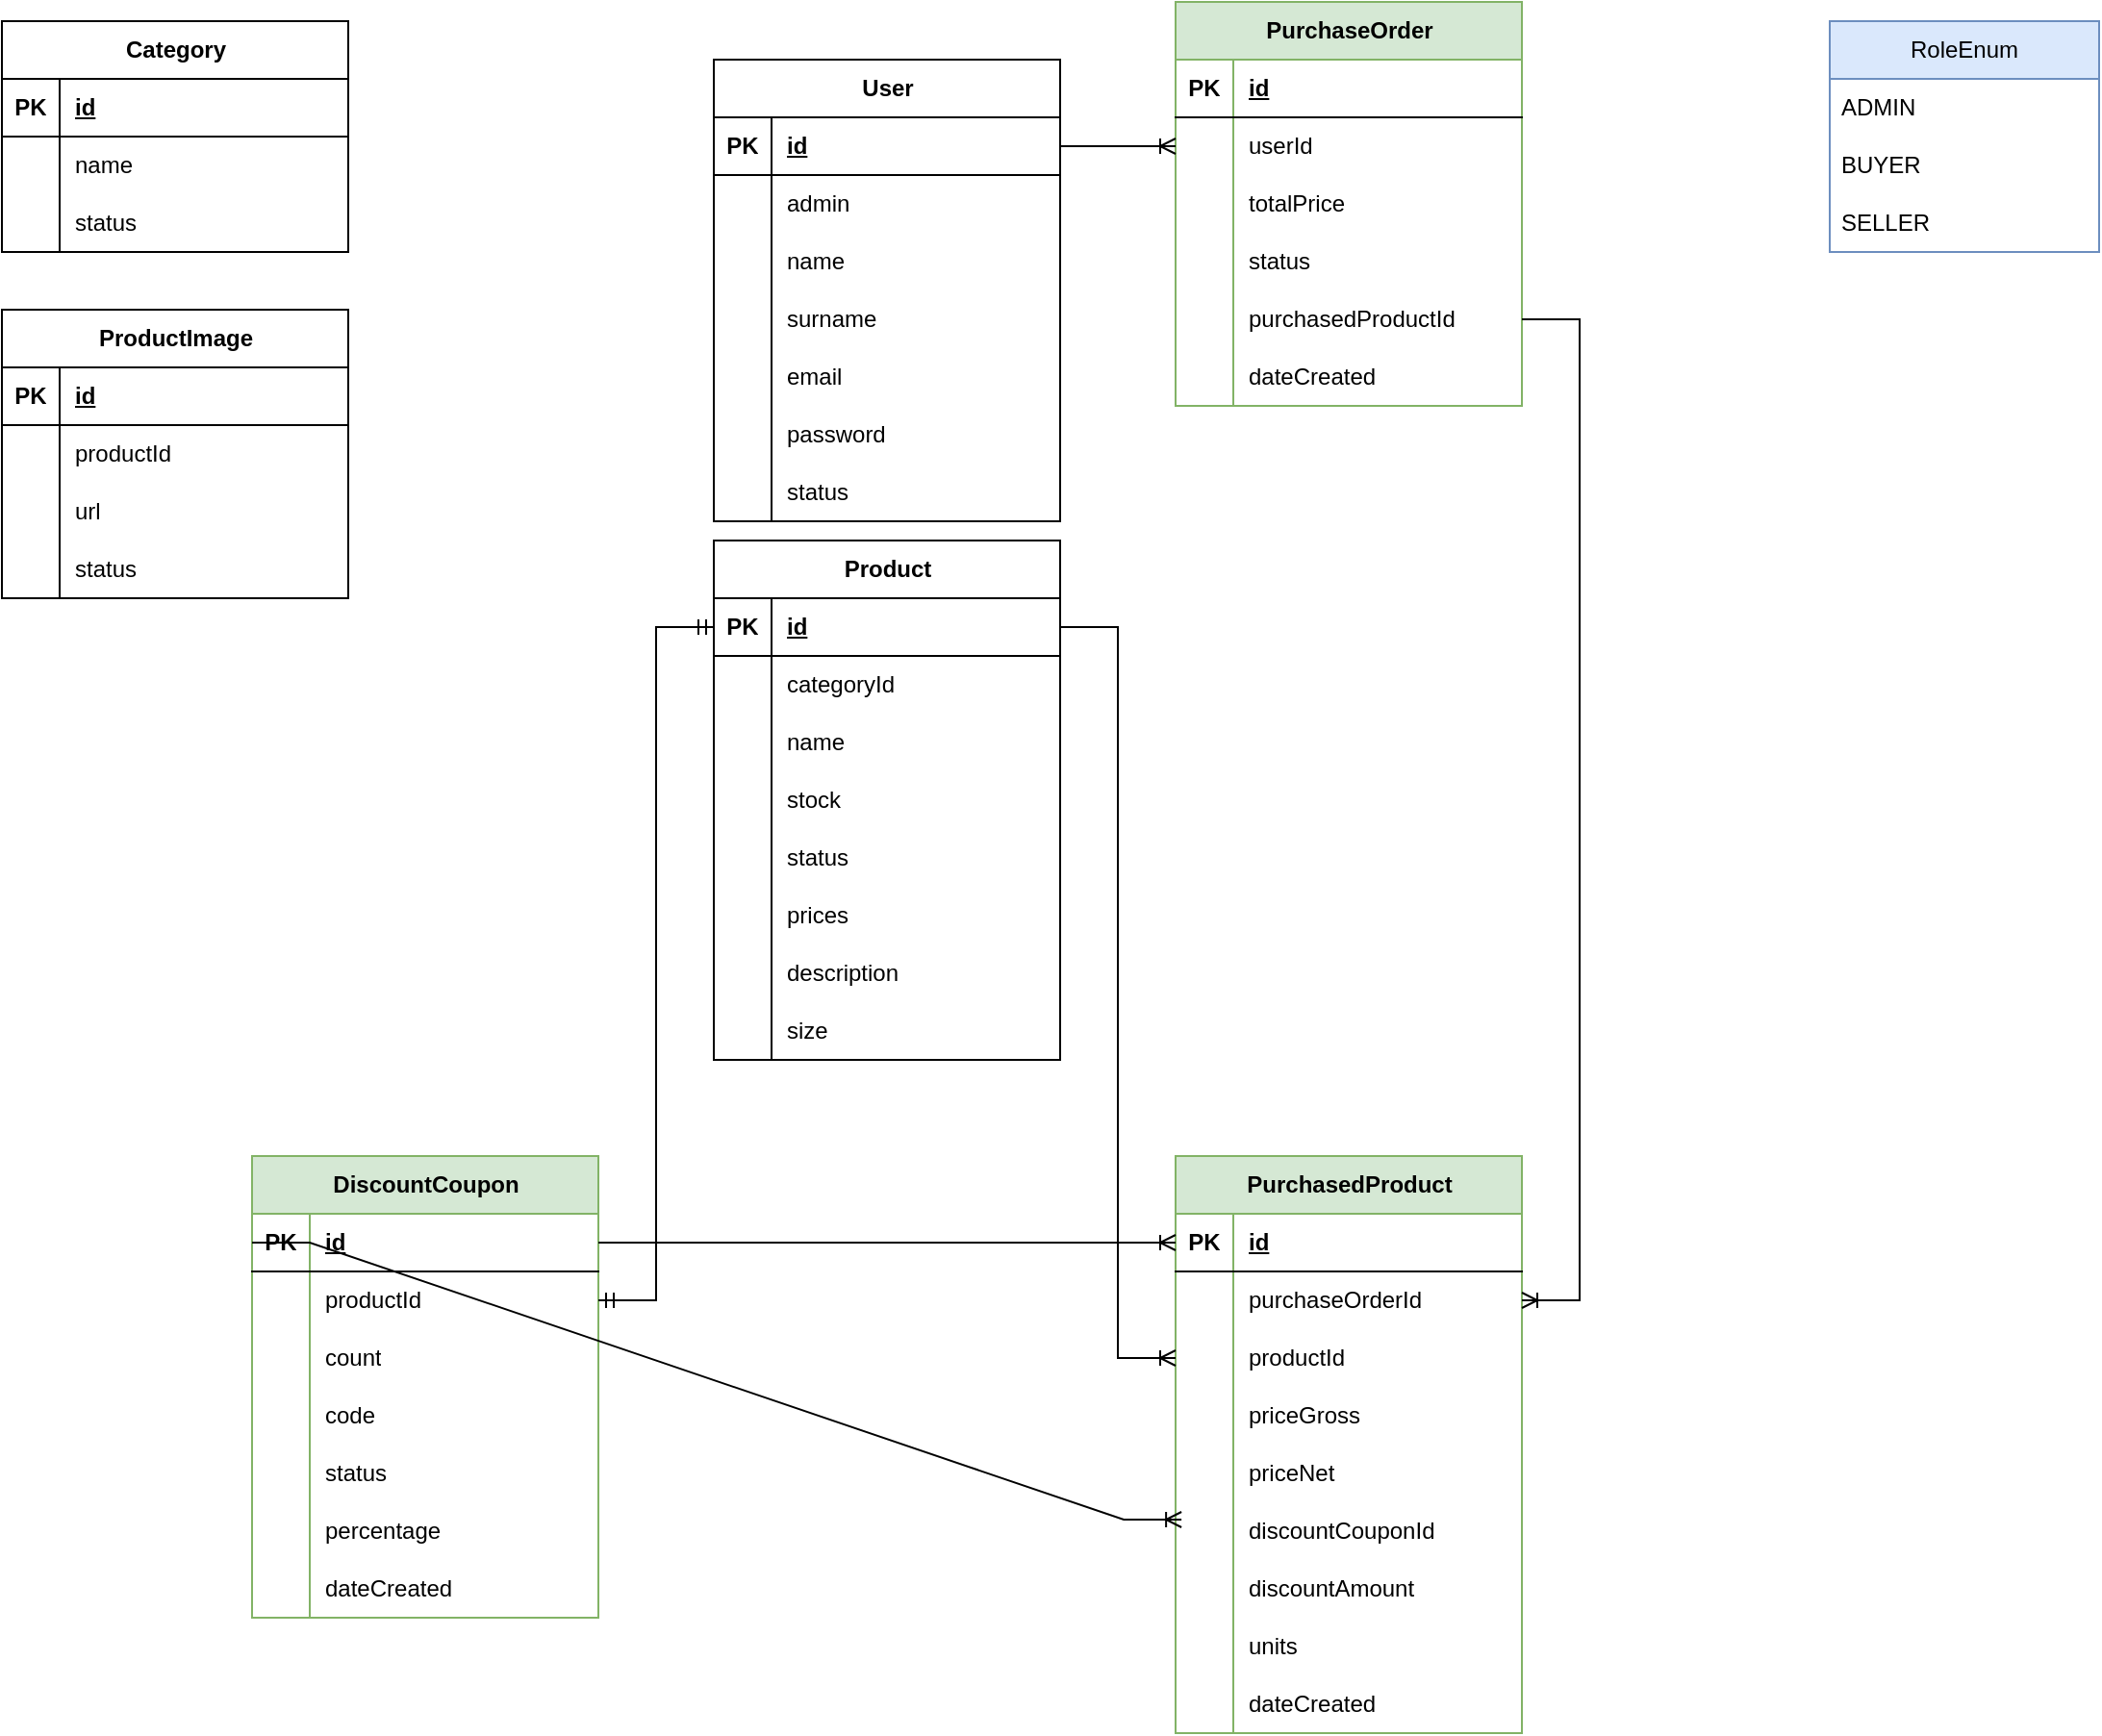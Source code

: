 <mxfile version="23.1.6" type="device">
  <diagram name="Page-1" id="eoaut6Xu8zqQtuDN2Mci">
    <mxGraphModel dx="1434" dy="772" grid="1" gridSize="10" guides="1" tooltips="1" connect="1" arrows="1" fold="1" page="1" pageScale="1" pageWidth="1169" pageHeight="827" math="0" shadow="0">
      <root>
        <mxCell id="0" />
        <mxCell id="1" parent="0" />
        <mxCell id="K-X8c6j40AJhCN_3Yp3O-1" value="PurchasedProduct" style="shape=table;startSize=30;container=1;collapsible=1;childLayout=tableLayout;fixedRows=1;rowLines=0;fontStyle=1;align=center;resizeLast=1;html=1;fillColor=#d5e8d4;strokeColor=#82b366;" vertex="1" parent="1">
          <mxGeometry x="660" y="610" width="180" height="300" as="geometry" />
        </mxCell>
        <mxCell id="K-X8c6j40AJhCN_3Yp3O-2" value="" style="shape=tableRow;horizontal=0;startSize=0;swimlaneHead=0;swimlaneBody=0;fillColor=none;collapsible=0;dropTarget=0;points=[[0,0.5],[1,0.5]];portConstraint=eastwest;top=0;left=0;right=0;bottom=1;" vertex="1" parent="K-X8c6j40AJhCN_3Yp3O-1">
          <mxGeometry y="30" width="180" height="30" as="geometry" />
        </mxCell>
        <mxCell id="K-X8c6j40AJhCN_3Yp3O-3" value="PK" style="shape=partialRectangle;connectable=0;fillColor=none;top=0;left=0;bottom=0;right=0;fontStyle=1;overflow=hidden;whiteSpace=wrap;html=1;" vertex="1" parent="K-X8c6j40AJhCN_3Yp3O-2">
          <mxGeometry width="30" height="30" as="geometry">
            <mxRectangle width="30" height="30" as="alternateBounds" />
          </mxGeometry>
        </mxCell>
        <mxCell id="K-X8c6j40AJhCN_3Yp3O-4" value="id" style="shape=partialRectangle;connectable=0;fillColor=none;top=0;left=0;bottom=0;right=0;align=left;spacingLeft=6;fontStyle=5;overflow=hidden;whiteSpace=wrap;html=1;" vertex="1" parent="K-X8c6j40AJhCN_3Yp3O-2">
          <mxGeometry x="30" width="150" height="30" as="geometry">
            <mxRectangle width="150" height="30" as="alternateBounds" />
          </mxGeometry>
        </mxCell>
        <mxCell id="K-X8c6j40AJhCN_3Yp3O-5" value="" style="shape=tableRow;horizontal=0;startSize=0;swimlaneHead=0;swimlaneBody=0;fillColor=none;collapsible=0;dropTarget=0;points=[[0,0.5],[1,0.5]];portConstraint=eastwest;top=0;left=0;right=0;bottom=0;" vertex="1" parent="K-X8c6j40AJhCN_3Yp3O-1">
          <mxGeometry y="60" width="180" height="30" as="geometry" />
        </mxCell>
        <mxCell id="K-X8c6j40AJhCN_3Yp3O-6" value="" style="shape=partialRectangle;connectable=0;fillColor=none;top=0;left=0;bottom=0;right=0;editable=1;overflow=hidden;whiteSpace=wrap;html=1;" vertex="1" parent="K-X8c6j40AJhCN_3Yp3O-5">
          <mxGeometry width="30" height="30" as="geometry">
            <mxRectangle width="30" height="30" as="alternateBounds" />
          </mxGeometry>
        </mxCell>
        <mxCell id="K-X8c6j40AJhCN_3Yp3O-7" value="purchaseOrderId" style="shape=partialRectangle;connectable=0;fillColor=none;top=0;left=0;bottom=0;right=0;align=left;spacingLeft=6;overflow=hidden;whiteSpace=wrap;html=1;" vertex="1" parent="K-X8c6j40AJhCN_3Yp3O-5">
          <mxGeometry x="30" width="150" height="30" as="geometry">
            <mxRectangle width="150" height="30" as="alternateBounds" />
          </mxGeometry>
        </mxCell>
        <mxCell id="K-X8c6j40AJhCN_3Yp3O-8" value="" style="shape=tableRow;horizontal=0;startSize=0;swimlaneHead=0;swimlaneBody=0;fillColor=none;collapsible=0;dropTarget=0;points=[[0,0.5],[1,0.5]];portConstraint=eastwest;top=0;left=0;right=0;bottom=0;" vertex="1" parent="K-X8c6j40AJhCN_3Yp3O-1">
          <mxGeometry y="90" width="180" height="30" as="geometry" />
        </mxCell>
        <mxCell id="K-X8c6j40AJhCN_3Yp3O-9" value="" style="shape=partialRectangle;connectable=0;fillColor=none;top=0;left=0;bottom=0;right=0;editable=1;overflow=hidden;whiteSpace=wrap;html=1;" vertex="1" parent="K-X8c6j40AJhCN_3Yp3O-8">
          <mxGeometry width="30" height="30" as="geometry">
            <mxRectangle width="30" height="30" as="alternateBounds" />
          </mxGeometry>
        </mxCell>
        <mxCell id="K-X8c6j40AJhCN_3Yp3O-10" value="productId" style="shape=partialRectangle;connectable=0;fillColor=none;top=0;left=0;bottom=0;right=0;align=left;spacingLeft=6;overflow=hidden;whiteSpace=wrap;html=1;" vertex="1" parent="K-X8c6j40AJhCN_3Yp3O-8">
          <mxGeometry x="30" width="150" height="30" as="geometry">
            <mxRectangle width="150" height="30" as="alternateBounds" />
          </mxGeometry>
        </mxCell>
        <mxCell id="K-X8c6j40AJhCN_3Yp3O-11" value="" style="shape=tableRow;horizontal=0;startSize=0;swimlaneHead=0;swimlaneBody=0;fillColor=none;collapsible=0;dropTarget=0;points=[[0,0.5],[1,0.5]];portConstraint=eastwest;top=0;left=0;right=0;bottom=0;" vertex="1" parent="K-X8c6j40AJhCN_3Yp3O-1">
          <mxGeometry y="120" width="180" height="30" as="geometry" />
        </mxCell>
        <mxCell id="K-X8c6j40AJhCN_3Yp3O-12" value="" style="shape=partialRectangle;connectable=0;fillColor=none;top=0;left=0;bottom=0;right=0;editable=1;overflow=hidden;whiteSpace=wrap;html=1;" vertex="1" parent="K-X8c6j40AJhCN_3Yp3O-11">
          <mxGeometry width="30" height="30" as="geometry">
            <mxRectangle width="30" height="30" as="alternateBounds" />
          </mxGeometry>
        </mxCell>
        <mxCell id="K-X8c6j40AJhCN_3Yp3O-13" value="priceGross" style="shape=partialRectangle;connectable=0;fillColor=none;top=0;left=0;bottom=0;right=0;align=left;spacingLeft=6;overflow=hidden;whiteSpace=wrap;html=1;" vertex="1" parent="K-X8c6j40AJhCN_3Yp3O-11">
          <mxGeometry x="30" width="150" height="30" as="geometry">
            <mxRectangle width="150" height="30" as="alternateBounds" />
          </mxGeometry>
        </mxCell>
        <mxCell id="K-X8c6j40AJhCN_3Yp3O-46" style="shape=tableRow;horizontal=0;startSize=0;swimlaneHead=0;swimlaneBody=0;fillColor=none;collapsible=0;dropTarget=0;points=[[0,0.5],[1,0.5]];portConstraint=eastwest;top=0;left=0;right=0;bottom=0;" vertex="1" parent="K-X8c6j40AJhCN_3Yp3O-1">
          <mxGeometry y="150" width="180" height="30" as="geometry" />
        </mxCell>
        <mxCell id="K-X8c6j40AJhCN_3Yp3O-47" style="shape=partialRectangle;connectable=0;fillColor=none;top=0;left=0;bottom=0;right=0;editable=1;overflow=hidden;whiteSpace=wrap;html=1;" vertex="1" parent="K-X8c6j40AJhCN_3Yp3O-46">
          <mxGeometry width="30" height="30" as="geometry">
            <mxRectangle width="30" height="30" as="alternateBounds" />
          </mxGeometry>
        </mxCell>
        <mxCell id="K-X8c6j40AJhCN_3Yp3O-48" value="priceNet" style="shape=partialRectangle;connectable=0;fillColor=none;top=0;left=0;bottom=0;right=0;align=left;spacingLeft=6;overflow=hidden;whiteSpace=wrap;html=1;" vertex="1" parent="K-X8c6j40AJhCN_3Yp3O-46">
          <mxGeometry x="30" width="150" height="30" as="geometry">
            <mxRectangle width="150" height="30" as="alternateBounds" />
          </mxGeometry>
        </mxCell>
        <mxCell id="K-X8c6j40AJhCN_3Yp3O-149" style="shape=tableRow;horizontal=0;startSize=0;swimlaneHead=0;swimlaneBody=0;fillColor=none;collapsible=0;dropTarget=0;points=[[0,0.5],[1,0.5]];portConstraint=eastwest;top=0;left=0;right=0;bottom=0;" vertex="1" parent="K-X8c6j40AJhCN_3Yp3O-1">
          <mxGeometry y="180" width="180" height="30" as="geometry" />
        </mxCell>
        <mxCell id="K-X8c6j40AJhCN_3Yp3O-150" style="shape=partialRectangle;connectable=0;fillColor=none;top=0;left=0;bottom=0;right=0;editable=1;overflow=hidden;whiteSpace=wrap;html=1;" vertex="1" parent="K-X8c6j40AJhCN_3Yp3O-149">
          <mxGeometry width="30" height="30" as="geometry">
            <mxRectangle width="30" height="30" as="alternateBounds" />
          </mxGeometry>
        </mxCell>
        <mxCell id="K-X8c6j40AJhCN_3Yp3O-151" value="discountCouponId" style="shape=partialRectangle;connectable=0;fillColor=none;top=0;left=0;bottom=0;right=0;align=left;spacingLeft=6;overflow=hidden;whiteSpace=wrap;html=1;" vertex="1" parent="K-X8c6j40AJhCN_3Yp3O-149">
          <mxGeometry x="30" width="150" height="30" as="geometry">
            <mxRectangle width="150" height="30" as="alternateBounds" />
          </mxGeometry>
        </mxCell>
        <mxCell id="K-X8c6j40AJhCN_3Yp3O-152" style="shape=tableRow;horizontal=0;startSize=0;swimlaneHead=0;swimlaneBody=0;fillColor=none;collapsible=0;dropTarget=0;points=[[0,0.5],[1,0.5]];portConstraint=eastwest;top=0;left=0;right=0;bottom=0;" vertex="1" parent="K-X8c6j40AJhCN_3Yp3O-1">
          <mxGeometry y="210" width="180" height="30" as="geometry" />
        </mxCell>
        <mxCell id="K-X8c6j40AJhCN_3Yp3O-153" style="shape=partialRectangle;connectable=0;fillColor=none;top=0;left=0;bottom=0;right=0;editable=1;overflow=hidden;whiteSpace=wrap;html=1;" vertex="1" parent="K-X8c6j40AJhCN_3Yp3O-152">
          <mxGeometry width="30" height="30" as="geometry">
            <mxRectangle width="30" height="30" as="alternateBounds" />
          </mxGeometry>
        </mxCell>
        <mxCell id="K-X8c6j40AJhCN_3Yp3O-154" value="discountAmount" style="shape=partialRectangle;connectable=0;fillColor=none;top=0;left=0;bottom=0;right=0;align=left;spacingLeft=6;overflow=hidden;whiteSpace=wrap;html=1;" vertex="1" parent="K-X8c6j40AJhCN_3Yp3O-152">
          <mxGeometry x="30" width="150" height="30" as="geometry">
            <mxRectangle width="150" height="30" as="alternateBounds" />
          </mxGeometry>
        </mxCell>
        <mxCell id="K-X8c6j40AJhCN_3Yp3O-43" style="shape=tableRow;horizontal=0;startSize=0;swimlaneHead=0;swimlaneBody=0;fillColor=none;collapsible=0;dropTarget=0;points=[[0,0.5],[1,0.5]];portConstraint=eastwest;top=0;left=0;right=0;bottom=0;" vertex="1" parent="K-X8c6j40AJhCN_3Yp3O-1">
          <mxGeometry y="240" width="180" height="30" as="geometry" />
        </mxCell>
        <mxCell id="K-X8c6j40AJhCN_3Yp3O-44" style="shape=partialRectangle;connectable=0;fillColor=none;top=0;left=0;bottom=0;right=0;editable=1;overflow=hidden;whiteSpace=wrap;html=1;" vertex="1" parent="K-X8c6j40AJhCN_3Yp3O-43">
          <mxGeometry width="30" height="30" as="geometry">
            <mxRectangle width="30" height="30" as="alternateBounds" />
          </mxGeometry>
        </mxCell>
        <mxCell id="K-X8c6j40AJhCN_3Yp3O-45" value="units" style="shape=partialRectangle;connectable=0;fillColor=none;top=0;left=0;bottom=0;right=0;align=left;spacingLeft=6;overflow=hidden;whiteSpace=wrap;html=1;" vertex="1" parent="K-X8c6j40AJhCN_3Yp3O-43">
          <mxGeometry x="30" width="150" height="30" as="geometry">
            <mxRectangle width="150" height="30" as="alternateBounds" />
          </mxGeometry>
        </mxCell>
        <mxCell id="K-X8c6j40AJhCN_3Yp3O-158" style="shape=tableRow;horizontal=0;startSize=0;swimlaneHead=0;swimlaneBody=0;fillColor=none;collapsible=0;dropTarget=0;points=[[0,0.5],[1,0.5]];portConstraint=eastwest;top=0;left=0;right=0;bottom=0;" vertex="1" parent="K-X8c6j40AJhCN_3Yp3O-1">
          <mxGeometry y="270" width="180" height="30" as="geometry" />
        </mxCell>
        <mxCell id="K-X8c6j40AJhCN_3Yp3O-159" style="shape=partialRectangle;connectable=0;fillColor=none;top=0;left=0;bottom=0;right=0;editable=1;overflow=hidden;whiteSpace=wrap;html=1;" vertex="1" parent="K-X8c6j40AJhCN_3Yp3O-158">
          <mxGeometry width="30" height="30" as="geometry">
            <mxRectangle width="30" height="30" as="alternateBounds" />
          </mxGeometry>
        </mxCell>
        <mxCell id="K-X8c6j40AJhCN_3Yp3O-160" value="dateCreated" style="shape=partialRectangle;connectable=0;fillColor=none;top=0;left=0;bottom=0;right=0;align=left;spacingLeft=6;overflow=hidden;whiteSpace=wrap;html=1;" vertex="1" parent="K-X8c6j40AJhCN_3Yp3O-158">
          <mxGeometry x="30" width="150" height="30" as="geometry">
            <mxRectangle width="150" height="30" as="alternateBounds" />
          </mxGeometry>
        </mxCell>
        <mxCell id="K-X8c6j40AJhCN_3Yp3O-14" value="PurchaseOrder" style="shape=table;startSize=30;container=1;collapsible=1;childLayout=tableLayout;fixedRows=1;rowLines=0;fontStyle=1;align=center;resizeLast=1;html=1;fillColor=#d5e8d4;strokeColor=#82b366;" vertex="1" parent="1">
          <mxGeometry x="660" y="10" width="180" height="210" as="geometry" />
        </mxCell>
        <mxCell id="K-X8c6j40AJhCN_3Yp3O-15" value="" style="shape=tableRow;horizontal=0;startSize=0;swimlaneHead=0;swimlaneBody=0;fillColor=none;collapsible=0;dropTarget=0;points=[[0,0.5],[1,0.5]];portConstraint=eastwest;top=0;left=0;right=0;bottom=1;" vertex="1" parent="K-X8c6j40AJhCN_3Yp3O-14">
          <mxGeometry y="30" width="180" height="30" as="geometry" />
        </mxCell>
        <mxCell id="K-X8c6j40AJhCN_3Yp3O-16" value="PK" style="shape=partialRectangle;connectable=0;fillColor=none;top=0;left=0;bottom=0;right=0;fontStyle=1;overflow=hidden;whiteSpace=wrap;html=1;" vertex="1" parent="K-X8c6j40AJhCN_3Yp3O-15">
          <mxGeometry width="30" height="30" as="geometry">
            <mxRectangle width="30" height="30" as="alternateBounds" />
          </mxGeometry>
        </mxCell>
        <mxCell id="K-X8c6j40AJhCN_3Yp3O-17" value="id" style="shape=partialRectangle;connectable=0;fillColor=none;top=0;left=0;bottom=0;right=0;align=left;spacingLeft=6;fontStyle=5;overflow=hidden;whiteSpace=wrap;html=1;" vertex="1" parent="K-X8c6j40AJhCN_3Yp3O-15">
          <mxGeometry x="30" width="150" height="30" as="geometry">
            <mxRectangle width="150" height="30" as="alternateBounds" />
          </mxGeometry>
        </mxCell>
        <mxCell id="K-X8c6j40AJhCN_3Yp3O-18" value="" style="shape=tableRow;horizontal=0;startSize=0;swimlaneHead=0;swimlaneBody=0;fillColor=none;collapsible=0;dropTarget=0;points=[[0,0.5],[1,0.5]];portConstraint=eastwest;top=0;left=0;right=0;bottom=0;" vertex="1" parent="K-X8c6j40AJhCN_3Yp3O-14">
          <mxGeometry y="60" width="180" height="30" as="geometry" />
        </mxCell>
        <mxCell id="K-X8c6j40AJhCN_3Yp3O-19" value="" style="shape=partialRectangle;connectable=0;fillColor=none;top=0;left=0;bottom=0;right=0;editable=1;overflow=hidden;whiteSpace=wrap;html=1;" vertex="1" parent="K-X8c6j40AJhCN_3Yp3O-18">
          <mxGeometry width="30" height="30" as="geometry">
            <mxRectangle width="30" height="30" as="alternateBounds" />
          </mxGeometry>
        </mxCell>
        <mxCell id="K-X8c6j40AJhCN_3Yp3O-20" value="userId" style="shape=partialRectangle;connectable=0;fillColor=none;top=0;left=0;bottom=0;right=0;align=left;spacingLeft=6;overflow=hidden;whiteSpace=wrap;html=1;" vertex="1" parent="K-X8c6j40AJhCN_3Yp3O-18">
          <mxGeometry x="30" width="150" height="30" as="geometry">
            <mxRectangle width="150" height="30" as="alternateBounds" />
          </mxGeometry>
        </mxCell>
        <mxCell id="K-X8c6j40AJhCN_3Yp3O-21" value="" style="shape=tableRow;horizontal=0;startSize=0;swimlaneHead=0;swimlaneBody=0;fillColor=none;collapsible=0;dropTarget=0;points=[[0,0.5],[1,0.5]];portConstraint=eastwest;top=0;left=0;right=0;bottom=0;" vertex="1" parent="K-X8c6j40AJhCN_3Yp3O-14">
          <mxGeometry y="90" width="180" height="30" as="geometry" />
        </mxCell>
        <mxCell id="K-X8c6j40AJhCN_3Yp3O-22" value="" style="shape=partialRectangle;connectable=0;fillColor=none;top=0;left=0;bottom=0;right=0;editable=1;overflow=hidden;whiteSpace=wrap;html=1;" vertex="1" parent="K-X8c6j40AJhCN_3Yp3O-21">
          <mxGeometry width="30" height="30" as="geometry">
            <mxRectangle width="30" height="30" as="alternateBounds" />
          </mxGeometry>
        </mxCell>
        <mxCell id="K-X8c6j40AJhCN_3Yp3O-23" value="totalPrice" style="shape=partialRectangle;connectable=0;fillColor=none;top=0;left=0;bottom=0;right=0;align=left;spacingLeft=6;overflow=hidden;whiteSpace=wrap;html=1;" vertex="1" parent="K-X8c6j40AJhCN_3Yp3O-21">
          <mxGeometry x="30" width="150" height="30" as="geometry">
            <mxRectangle width="150" height="30" as="alternateBounds" />
          </mxGeometry>
        </mxCell>
        <mxCell id="K-X8c6j40AJhCN_3Yp3O-24" value="" style="shape=tableRow;horizontal=0;startSize=0;swimlaneHead=0;swimlaneBody=0;fillColor=none;collapsible=0;dropTarget=0;points=[[0,0.5],[1,0.5]];portConstraint=eastwest;top=0;left=0;right=0;bottom=0;" vertex="1" parent="K-X8c6j40AJhCN_3Yp3O-14">
          <mxGeometry y="120" width="180" height="30" as="geometry" />
        </mxCell>
        <mxCell id="K-X8c6j40AJhCN_3Yp3O-25" value="" style="shape=partialRectangle;connectable=0;fillColor=none;top=0;left=0;bottom=0;right=0;editable=1;overflow=hidden;whiteSpace=wrap;html=1;" vertex="1" parent="K-X8c6j40AJhCN_3Yp3O-24">
          <mxGeometry width="30" height="30" as="geometry">
            <mxRectangle width="30" height="30" as="alternateBounds" />
          </mxGeometry>
        </mxCell>
        <mxCell id="K-X8c6j40AJhCN_3Yp3O-26" value="status" style="shape=partialRectangle;connectable=0;fillColor=none;top=0;left=0;bottom=0;right=0;align=left;spacingLeft=6;overflow=hidden;whiteSpace=wrap;html=1;" vertex="1" parent="K-X8c6j40AJhCN_3Yp3O-24">
          <mxGeometry x="30" width="150" height="30" as="geometry">
            <mxRectangle width="150" height="30" as="alternateBounds" />
          </mxGeometry>
        </mxCell>
        <mxCell id="K-X8c6j40AJhCN_3Yp3O-133" style="shape=tableRow;horizontal=0;startSize=0;swimlaneHead=0;swimlaneBody=0;fillColor=none;collapsible=0;dropTarget=0;points=[[0,0.5],[1,0.5]];portConstraint=eastwest;top=0;left=0;right=0;bottom=0;" vertex="1" parent="K-X8c6j40AJhCN_3Yp3O-14">
          <mxGeometry y="150" width="180" height="30" as="geometry" />
        </mxCell>
        <mxCell id="K-X8c6j40AJhCN_3Yp3O-134" style="shape=partialRectangle;connectable=0;fillColor=none;top=0;left=0;bottom=0;right=0;editable=1;overflow=hidden;whiteSpace=wrap;html=1;" vertex="1" parent="K-X8c6j40AJhCN_3Yp3O-133">
          <mxGeometry width="30" height="30" as="geometry">
            <mxRectangle width="30" height="30" as="alternateBounds" />
          </mxGeometry>
        </mxCell>
        <mxCell id="K-X8c6j40AJhCN_3Yp3O-135" value="purchasedProductId" style="shape=partialRectangle;connectable=0;fillColor=none;top=0;left=0;bottom=0;right=0;align=left;spacingLeft=6;overflow=hidden;whiteSpace=wrap;html=1;" vertex="1" parent="K-X8c6j40AJhCN_3Yp3O-133">
          <mxGeometry x="30" width="150" height="30" as="geometry">
            <mxRectangle width="150" height="30" as="alternateBounds" />
          </mxGeometry>
        </mxCell>
        <mxCell id="K-X8c6j40AJhCN_3Yp3O-40" style="shape=tableRow;horizontal=0;startSize=0;swimlaneHead=0;swimlaneBody=0;fillColor=none;collapsible=0;dropTarget=0;points=[[0,0.5],[1,0.5]];portConstraint=eastwest;top=0;left=0;right=0;bottom=0;" vertex="1" parent="K-X8c6j40AJhCN_3Yp3O-14">
          <mxGeometry y="180" width="180" height="30" as="geometry" />
        </mxCell>
        <mxCell id="K-X8c6j40AJhCN_3Yp3O-41" style="shape=partialRectangle;connectable=0;fillColor=none;top=0;left=0;bottom=0;right=0;editable=1;overflow=hidden;whiteSpace=wrap;html=1;" vertex="1" parent="K-X8c6j40AJhCN_3Yp3O-40">
          <mxGeometry width="30" height="30" as="geometry">
            <mxRectangle width="30" height="30" as="alternateBounds" />
          </mxGeometry>
        </mxCell>
        <mxCell id="K-X8c6j40AJhCN_3Yp3O-42" value="dateCreated" style="shape=partialRectangle;connectable=0;fillColor=none;top=0;left=0;bottom=0;right=0;align=left;spacingLeft=6;overflow=hidden;whiteSpace=wrap;html=1;" vertex="1" parent="K-X8c6j40AJhCN_3Yp3O-40">
          <mxGeometry x="30" width="150" height="30" as="geometry">
            <mxRectangle width="150" height="30" as="alternateBounds" />
          </mxGeometry>
        </mxCell>
        <mxCell id="K-X8c6j40AJhCN_3Yp3O-27" value="DiscountCoupon" style="shape=table;startSize=30;container=1;collapsible=1;childLayout=tableLayout;fixedRows=1;rowLines=0;fontStyle=1;align=center;resizeLast=1;html=1;fillColor=#d5e8d4;strokeColor=#82b366;" vertex="1" parent="1">
          <mxGeometry x="180" y="610" width="180" height="240" as="geometry" />
        </mxCell>
        <mxCell id="K-X8c6j40AJhCN_3Yp3O-28" value="" style="shape=tableRow;horizontal=0;startSize=0;swimlaneHead=0;swimlaneBody=0;fillColor=none;collapsible=0;dropTarget=0;points=[[0,0.5],[1,0.5]];portConstraint=eastwest;top=0;left=0;right=0;bottom=1;" vertex="1" parent="K-X8c6j40AJhCN_3Yp3O-27">
          <mxGeometry y="30" width="180" height="30" as="geometry" />
        </mxCell>
        <mxCell id="K-X8c6j40AJhCN_3Yp3O-29" value="PK" style="shape=partialRectangle;connectable=0;fillColor=none;top=0;left=0;bottom=0;right=0;fontStyle=1;overflow=hidden;whiteSpace=wrap;html=1;" vertex="1" parent="K-X8c6j40AJhCN_3Yp3O-28">
          <mxGeometry width="30" height="30" as="geometry">
            <mxRectangle width="30" height="30" as="alternateBounds" />
          </mxGeometry>
        </mxCell>
        <mxCell id="K-X8c6j40AJhCN_3Yp3O-30" value="id" style="shape=partialRectangle;connectable=0;fillColor=none;top=0;left=0;bottom=0;right=0;align=left;spacingLeft=6;fontStyle=5;overflow=hidden;whiteSpace=wrap;html=1;" vertex="1" parent="K-X8c6j40AJhCN_3Yp3O-28">
          <mxGeometry x="30" width="150" height="30" as="geometry">
            <mxRectangle width="150" height="30" as="alternateBounds" />
          </mxGeometry>
        </mxCell>
        <mxCell id="K-X8c6j40AJhCN_3Yp3O-31" value="" style="shape=tableRow;horizontal=0;startSize=0;swimlaneHead=0;swimlaneBody=0;fillColor=none;collapsible=0;dropTarget=0;points=[[0,0.5],[1,0.5]];portConstraint=eastwest;top=0;left=0;right=0;bottom=0;" vertex="1" parent="K-X8c6j40AJhCN_3Yp3O-27">
          <mxGeometry y="60" width="180" height="30" as="geometry" />
        </mxCell>
        <mxCell id="K-X8c6j40AJhCN_3Yp3O-32" value="" style="shape=partialRectangle;connectable=0;fillColor=none;top=0;left=0;bottom=0;right=0;editable=1;overflow=hidden;whiteSpace=wrap;html=1;" vertex="1" parent="K-X8c6j40AJhCN_3Yp3O-31">
          <mxGeometry width="30" height="30" as="geometry">
            <mxRectangle width="30" height="30" as="alternateBounds" />
          </mxGeometry>
        </mxCell>
        <mxCell id="K-X8c6j40AJhCN_3Yp3O-33" value="productId" style="shape=partialRectangle;connectable=0;fillColor=none;top=0;left=0;bottom=0;right=0;align=left;spacingLeft=6;overflow=hidden;whiteSpace=wrap;html=1;" vertex="1" parent="K-X8c6j40AJhCN_3Yp3O-31">
          <mxGeometry x="30" width="150" height="30" as="geometry">
            <mxRectangle width="150" height="30" as="alternateBounds" />
          </mxGeometry>
        </mxCell>
        <mxCell id="K-X8c6j40AJhCN_3Yp3O-34" value="" style="shape=tableRow;horizontal=0;startSize=0;swimlaneHead=0;swimlaneBody=0;fillColor=none;collapsible=0;dropTarget=0;points=[[0,0.5],[1,0.5]];portConstraint=eastwest;top=0;left=0;right=0;bottom=0;" vertex="1" parent="K-X8c6j40AJhCN_3Yp3O-27">
          <mxGeometry y="90" width="180" height="30" as="geometry" />
        </mxCell>
        <mxCell id="K-X8c6j40AJhCN_3Yp3O-35" value="" style="shape=partialRectangle;connectable=0;fillColor=none;top=0;left=0;bottom=0;right=0;editable=1;overflow=hidden;whiteSpace=wrap;html=1;" vertex="1" parent="K-X8c6j40AJhCN_3Yp3O-34">
          <mxGeometry width="30" height="30" as="geometry">
            <mxRectangle width="30" height="30" as="alternateBounds" />
          </mxGeometry>
        </mxCell>
        <mxCell id="K-X8c6j40AJhCN_3Yp3O-36" value="count" style="shape=partialRectangle;connectable=0;fillColor=none;top=0;left=0;bottom=0;right=0;align=left;spacingLeft=6;overflow=hidden;whiteSpace=wrap;html=1;" vertex="1" parent="K-X8c6j40AJhCN_3Yp3O-34">
          <mxGeometry x="30" width="150" height="30" as="geometry">
            <mxRectangle width="150" height="30" as="alternateBounds" />
          </mxGeometry>
        </mxCell>
        <mxCell id="K-X8c6j40AJhCN_3Yp3O-37" value="" style="shape=tableRow;horizontal=0;startSize=0;swimlaneHead=0;swimlaneBody=0;fillColor=none;collapsible=0;dropTarget=0;points=[[0,0.5],[1,0.5]];portConstraint=eastwest;top=0;left=0;right=0;bottom=0;" vertex="1" parent="K-X8c6j40AJhCN_3Yp3O-27">
          <mxGeometry y="120" width="180" height="30" as="geometry" />
        </mxCell>
        <mxCell id="K-X8c6j40AJhCN_3Yp3O-38" value="" style="shape=partialRectangle;connectable=0;fillColor=none;top=0;left=0;bottom=0;right=0;editable=1;overflow=hidden;whiteSpace=wrap;html=1;" vertex="1" parent="K-X8c6j40AJhCN_3Yp3O-37">
          <mxGeometry width="30" height="30" as="geometry">
            <mxRectangle width="30" height="30" as="alternateBounds" />
          </mxGeometry>
        </mxCell>
        <mxCell id="K-X8c6j40AJhCN_3Yp3O-39" value="code" style="shape=partialRectangle;connectable=0;fillColor=none;top=0;left=0;bottom=0;right=0;align=left;spacingLeft=6;overflow=hidden;whiteSpace=wrap;html=1;" vertex="1" parent="K-X8c6j40AJhCN_3Yp3O-37">
          <mxGeometry x="30" width="150" height="30" as="geometry">
            <mxRectangle width="150" height="30" as="alternateBounds" />
          </mxGeometry>
        </mxCell>
        <mxCell id="K-X8c6j40AJhCN_3Yp3O-49" style="shape=tableRow;horizontal=0;startSize=0;swimlaneHead=0;swimlaneBody=0;fillColor=none;collapsible=0;dropTarget=0;points=[[0,0.5],[1,0.5]];portConstraint=eastwest;top=0;left=0;right=0;bottom=0;" vertex="1" parent="K-X8c6j40AJhCN_3Yp3O-27">
          <mxGeometry y="150" width="180" height="30" as="geometry" />
        </mxCell>
        <mxCell id="K-X8c6j40AJhCN_3Yp3O-50" style="shape=partialRectangle;connectable=0;fillColor=none;top=0;left=0;bottom=0;right=0;editable=1;overflow=hidden;whiteSpace=wrap;html=1;" vertex="1" parent="K-X8c6j40AJhCN_3Yp3O-49">
          <mxGeometry width="30" height="30" as="geometry">
            <mxRectangle width="30" height="30" as="alternateBounds" />
          </mxGeometry>
        </mxCell>
        <mxCell id="K-X8c6j40AJhCN_3Yp3O-51" value="status" style="shape=partialRectangle;connectable=0;fillColor=none;top=0;left=0;bottom=0;right=0;align=left;spacingLeft=6;overflow=hidden;whiteSpace=wrap;html=1;" vertex="1" parent="K-X8c6j40AJhCN_3Yp3O-49">
          <mxGeometry x="30" width="150" height="30" as="geometry">
            <mxRectangle width="150" height="30" as="alternateBounds" />
          </mxGeometry>
        </mxCell>
        <mxCell id="K-X8c6j40AJhCN_3Yp3O-146" style="shape=tableRow;horizontal=0;startSize=0;swimlaneHead=0;swimlaneBody=0;fillColor=none;collapsible=0;dropTarget=0;points=[[0,0.5],[1,0.5]];portConstraint=eastwest;top=0;left=0;right=0;bottom=0;" vertex="1" parent="K-X8c6j40AJhCN_3Yp3O-27">
          <mxGeometry y="180" width="180" height="30" as="geometry" />
        </mxCell>
        <mxCell id="K-X8c6j40AJhCN_3Yp3O-147" style="shape=partialRectangle;connectable=0;fillColor=none;top=0;left=0;bottom=0;right=0;editable=1;overflow=hidden;whiteSpace=wrap;html=1;" vertex="1" parent="K-X8c6j40AJhCN_3Yp3O-146">
          <mxGeometry width="30" height="30" as="geometry">
            <mxRectangle width="30" height="30" as="alternateBounds" />
          </mxGeometry>
        </mxCell>
        <mxCell id="K-X8c6j40AJhCN_3Yp3O-148" value="percentage" style="shape=partialRectangle;connectable=0;fillColor=none;top=0;left=0;bottom=0;right=0;align=left;spacingLeft=6;overflow=hidden;whiteSpace=wrap;html=1;" vertex="1" parent="K-X8c6j40AJhCN_3Yp3O-146">
          <mxGeometry x="30" width="150" height="30" as="geometry">
            <mxRectangle width="150" height="30" as="alternateBounds" />
          </mxGeometry>
        </mxCell>
        <mxCell id="K-X8c6j40AJhCN_3Yp3O-52" style="shape=tableRow;horizontal=0;startSize=0;swimlaneHead=0;swimlaneBody=0;fillColor=none;collapsible=0;dropTarget=0;points=[[0,0.5],[1,0.5]];portConstraint=eastwest;top=0;left=0;right=0;bottom=0;" vertex="1" parent="K-X8c6j40AJhCN_3Yp3O-27">
          <mxGeometry y="210" width="180" height="30" as="geometry" />
        </mxCell>
        <mxCell id="K-X8c6j40AJhCN_3Yp3O-53" style="shape=partialRectangle;connectable=0;fillColor=none;top=0;left=0;bottom=0;right=0;editable=1;overflow=hidden;whiteSpace=wrap;html=1;" vertex="1" parent="K-X8c6j40AJhCN_3Yp3O-52">
          <mxGeometry width="30" height="30" as="geometry">
            <mxRectangle width="30" height="30" as="alternateBounds" />
          </mxGeometry>
        </mxCell>
        <mxCell id="K-X8c6j40AJhCN_3Yp3O-54" value="dateCreated" style="shape=partialRectangle;connectable=0;fillColor=none;top=0;left=0;bottom=0;right=0;align=left;spacingLeft=6;overflow=hidden;whiteSpace=wrap;html=1;" vertex="1" parent="K-X8c6j40AJhCN_3Yp3O-52">
          <mxGeometry x="30" width="150" height="30" as="geometry">
            <mxRectangle width="150" height="30" as="alternateBounds" />
          </mxGeometry>
        </mxCell>
        <mxCell id="K-X8c6j40AJhCN_3Yp3O-55" value="Category" style="shape=table;startSize=30;container=1;collapsible=1;childLayout=tableLayout;fixedRows=1;rowLines=0;fontStyle=1;align=center;resizeLast=1;html=1;" vertex="1" parent="1">
          <mxGeometry x="50" y="20" width="180" height="120" as="geometry" />
        </mxCell>
        <mxCell id="K-X8c6j40AJhCN_3Yp3O-56" value="" style="shape=tableRow;horizontal=0;startSize=0;swimlaneHead=0;swimlaneBody=0;fillColor=none;collapsible=0;dropTarget=0;points=[[0,0.5],[1,0.5]];portConstraint=eastwest;top=0;left=0;right=0;bottom=1;" vertex="1" parent="K-X8c6j40AJhCN_3Yp3O-55">
          <mxGeometry y="30" width="180" height="30" as="geometry" />
        </mxCell>
        <mxCell id="K-X8c6j40AJhCN_3Yp3O-57" value="PK" style="shape=partialRectangle;connectable=0;fillColor=none;top=0;left=0;bottom=0;right=0;fontStyle=1;overflow=hidden;whiteSpace=wrap;html=1;" vertex="1" parent="K-X8c6j40AJhCN_3Yp3O-56">
          <mxGeometry width="30" height="30" as="geometry">
            <mxRectangle width="30" height="30" as="alternateBounds" />
          </mxGeometry>
        </mxCell>
        <mxCell id="K-X8c6j40AJhCN_3Yp3O-58" value="id" style="shape=partialRectangle;connectable=0;fillColor=none;top=0;left=0;bottom=0;right=0;align=left;spacingLeft=6;fontStyle=5;overflow=hidden;whiteSpace=wrap;html=1;" vertex="1" parent="K-X8c6j40AJhCN_3Yp3O-56">
          <mxGeometry x="30" width="150" height="30" as="geometry">
            <mxRectangle width="150" height="30" as="alternateBounds" />
          </mxGeometry>
        </mxCell>
        <mxCell id="K-X8c6j40AJhCN_3Yp3O-59" value="" style="shape=tableRow;horizontal=0;startSize=0;swimlaneHead=0;swimlaneBody=0;fillColor=none;collapsible=0;dropTarget=0;points=[[0,0.5],[1,0.5]];portConstraint=eastwest;top=0;left=0;right=0;bottom=0;" vertex="1" parent="K-X8c6j40AJhCN_3Yp3O-55">
          <mxGeometry y="60" width="180" height="30" as="geometry" />
        </mxCell>
        <mxCell id="K-X8c6j40AJhCN_3Yp3O-60" value="" style="shape=partialRectangle;connectable=0;fillColor=none;top=0;left=0;bottom=0;right=0;editable=1;overflow=hidden;whiteSpace=wrap;html=1;" vertex="1" parent="K-X8c6j40AJhCN_3Yp3O-59">
          <mxGeometry width="30" height="30" as="geometry">
            <mxRectangle width="30" height="30" as="alternateBounds" />
          </mxGeometry>
        </mxCell>
        <mxCell id="K-X8c6j40AJhCN_3Yp3O-61" value="name" style="shape=partialRectangle;connectable=0;fillColor=none;top=0;left=0;bottom=0;right=0;align=left;spacingLeft=6;overflow=hidden;whiteSpace=wrap;html=1;" vertex="1" parent="K-X8c6j40AJhCN_3Yp3O-59">
          <mxGeometry x="30" width="150" height="30" as="geometry">
            <mxRectangle width="150" height="30" as="alternateBounds" />
          </mxGeometry>
        </mxCell>
        <mxCell id="K-X8c6j40AJhCN_3Yp3O-62" value="" style="shape=tableRow;horizontal=0;startSize=0;swimlaneHead=0;swimlaneBody=0;fillColor=none;collapsible=0;dropTarget=0;points=[[0,0.5],[1,0.5]];portConstraint=eastwest;top=0;left=0;right=0;bottom=0;" vertex="1" parent="K-X8c6j40AJhCN_3Yp3O-55">
          <mxGeometry y="90" width="180" height="30" as="geometry" />
        </mxCell>
        <mxCell id="K-X8c6j40AJhCN_3Yp3O-63" value="" style="shape=partialRectangle;connectable=0;fillColor=none;top=0;left=0;bottom=0;right=0;editable=1;overflow=hidden;whiteSpace=wrap;html=1;" vertex="1" parent="K-X8c6j40AJhCN_3Yp3O-62">
          <mxGeometry width="30" height="30" as="geometry">
            <mxRectangle width="30" height="30" as="alternateBounds" />
          </mxGeometry>
        </mxCell>
        <mxCell id="K-X8c6j40AJhCN_3Yp3O-64" value="status" style="shape=partialRectangle;connectable=0;fillColor=none;top=0;left=0;bottom=0;right=0;align=left;spacingLeft=6;overflow=hidden;whiteSpace=wrap;html=1;" vertex="1" parent="K-X8c6j40AJhCN_3Yp3O-62">
          <mxGeometry x="30" width="150" height="30" as="geometry">
            <mxRectangle width="150" height="30" as="alternateBounds" />
          </mxGeometry>
        </mxCell>
        <mxCell id="K-X8c6j40AJhCN_3Yp3O-68" value="ProductImage" style="shape=table;startSize=30;container=1;collapsible=1;childLayout=tableLayout;fixedRows=1;rowLines=0;fontStyle=1;align=center;resizeLast=1;html=1;" vertex="1" parent="1">
          <mxGeometry x="50" y="170" width="180" height="150" as="geometry" />
        </mxCell>
        <mxCell id="K-X8c6j40AJhCN_3Yp3O-69" value="" style="shape=tableRow;horizontal=0;startSize=0;swimlaneHead=0;swimlaneBody=0;fillColor=none;collapsible=0;dropTarget=0;points=[[0,0.5],[1,0.5]];portConstraint=eastwest;top=0;left=0;right=0;bottom=1;" vertex="1" parent="K-X8c6j40AJhCN_3Yp3O-68">
          <mxGeometry y="30" width="180" height="30" as="geometry" />
        </mxCell>
        <mxCell id="K-X8c6j40AJhCN_3Yp3O-70" value="PK" style="shape=partialRectangle;connectable=0;fillColor=none;top=0;left=0;bottom=0;right=0;fontStyle=1;overflow=hidden;whiteSpace=wrap;html=1;" vertex="1" parent="K-X8c6j40AJhCN_3Yp3O-69">
          <mxGeometry width="30" height="30" as="geometry">
            <mxRectangle width="30" height="30" as="alternateBounds" />
          </mxGeometry>
        </mxCell>
        <mxCell id="K-X8c6j40AJhCN_3Yp3O-71" value="id" style="shape=partialRectangle;connectable=0;fillColor=none;top=0;left=0;bottom=0;right=0;align=left;spacingLeft=6;fontStyle=5;overflow=hidden;whiteSpace=wrap;html=1;" vertex="1" parent="K-X8c6j40AJhCN_3Yp3O-69">
          <mxGeometry x="30" width="150" height="30" as="geometry">
            <mxRectangle width="150" height="30" as="alternateBounds" />
          </mxGeometry>
        </mxCell>
        <mxCell id="K-X8c6j40AJhCN_3Yp3O-72" value="" style="shape=tableRow;horizontal=0;startSize=0;swimlaneHead=0;swimlaneBody=0;fillColor=none;collapsible=0;dropTarget=0;points=[[0,0.5],[1,0.5]];portConstraint=eastwest;top=0;left=0;right=0;bottom=0;" vertex="1" parent="K-X8c6j40AJhCN_3Yp3O-68">
          <mxGeometry y="60" width="180" height="30" as="geometry" />
        </mxCell>
        <mxCell id="K-X8c6j40AJhCN_3Yp3O-73" value="" style="shape=partialRectangle;connectable=0;fillColor=none;top=0;left=0;bottom=0;right=0;editable=1;overflow=hidden;whiteSpace=wrap;html=1;" vertex="1" parent="K-X8c6j40AJhCN_3Yp3O-72">
          <mxGeometry width="30" height="30" as="geometry">
            <mxRectangle width="30" height="30" as="alternateBounds" />
          </mxGeometry>
        </mxCell>
        <mxCell id="K-X8c6j40AJhCN_3Yp3O-74" value="productId" style="shape=partialRectangle;connectable=0;fillColor=none;top=0;left=0;bottom=0;right=0;align=left;spacingLeft=6;overflow=hidden;whiteSpace=wrap;html=1;" vertex="1" parent="K-X8c6j40AJhCN_3Yp3O-72">
          <mxGeometry x="30" width="150" height="30" as="geometry">
            <mxRectangle width="150" height="30" as="alternateBounds" />
          </mxGeometry>
        </mxCell>
        <mxCell id="K-X8c6j40AJhCN_3Yp3O-75" value="" style="shape=tableRow;horizontal=0;startSize=0;swimlaneHead=0;swimlaneBody=0;fillColor=none;collapsible=0;dropTarget=0;points=[[0,0.5],[1,0.5]];portConstraint=eastwest;top=0;left=0;right=0;bottom=0;" vertex="1" parent="K-X8c6j40AJhCN_3Yp3O-68">
          <mxGeometry y="90" width="180" height="30" as="geometry" />
        </mxCell>
        <mxCell id="K-X8c6j40AJhCN_3Yp3O-76" value="" style="shape=partialRectangle;connectable=0;fillColor=none;top=0;left=0;bottom=0;right=0;editable=1;overflow=hidden;whiteSpace=wrap;html=1;" vertex="1" parent="K-X8c6j40AJhCN_3Yp3O-75">
          <mxGeometry width="30" height="30" as="geometry">
            <mxRectangle width="30" height="30" as="alternateBounds" />
          </mxGeometry>
        </mxCell>
        <mxCell id="K-X8c6j40AJhCN_3Yp3O-77" value="url" style="shape=partialRectangle;connectable=0;fillColor=none;top=0;left=0;bottom=0;right=0;align=left;spacingLeft=6;overflow=hidden;whiteSpace=wrap;html=1;" vertex="1" parent="K-X8c6j40AJhCN_3Yp3O-75">
          <mxGeometry x="30" width="150" height="30" as="geometry">
            <mxRectangle width="150" height="30" as="alternateBounds" />
          </mxGeometry>
        </mxCell>
        <mxCell id="K-X8c6j40AJhCN_3Yp3O-78" value="" style="shape=tableRow;horizontal=0;startSize=0;swimlaneHead=0;swimlaneBody=0;fillColor=none;collapsible=0;dropTarget=0;points=[[0,0.5],[1,0.5]];portConstraint=eastwest;top=0;left=0;right=0;bottom=0;" vertex="1" parent="K-X8c6j40AJhCN_3Yp3O-68">
          <mxGeometry y="120" width="180" height="30" as="geometry" />
        </mxCell>
        <mxCell id="K-X8c6j40AJhCN_3Yp3O-79" value="" style="shape=partialRectangle;connectable=0;fillColor=none;top=0;left=0;bottom=0;right=0;editable=1;overflow=hidden;whiteSpace=wrap;html=1;" vertex="1" parent="K-X8c6j40AJhCN_3Yp3O-78">
          <mxGeometry width="30" height="30" as="geometry">
            <mxRectangle width="30" height="30" as="alternateBounds" />
          </mxGeometry>
        </mxCell>
        <mxCell id="K-X8c6j40AJhCN_3Yp3O-80" value="status" style="shape=partialRectangle;connectable=0;fillColor=none;top=0;left=0;bottom=0;right=0;align=left;spacingLeft=6;overflow=hidden;whiteSpace=wrap;html=1;" vertex="1" parent="K-X8c6j40AJhCN_3Yp3O-78">
          <mxGeometry x="30" width="150" height="30" as="geometry">
            <mxRectangle width="150" height="30" as="alternateBounds" />
          </mxGeometry>
        </mxCell>
        <mxCell id="K-X8c6j40AJhCN_3Yp3O-81" value="Product" style="shape=table;startSize=30;container=1;collapsible=1;childLayout=tableLayout;fixedRows=1;rowLines=0;fontStyle=1;align=center;resizeLast=1;html=1;" vertex="1" parent="1">
          <mxGeometry x="420" y="290" width="180" height="270" as="geometry" />
        </mxCell>
        <mxCell id="K-X8c6j40AJhCN_3Yp3O-82" value="" style="shape=tableRow;horizontal=0;startSize=0;swimlaneHead=0;swimlaneBody=0;fillColor=none;collapsible=0;dropTarget=0;points=[[0,0.5],[1,0.5]];portConstraint=eastwest;top=0;left=0;right=0;bottom=1;" vertex="1" parent="K-X8c6j40AJhCN_3Yp3O-81">
          <mxGeometry y="30" width="180" height="30" as="geometry" />
        </mxCell>
        <mxCell id="K-X8c6j40AJhCN_3Yp3O-83" value="PK" style="shape=partialRectangle;connectable=0;fillColor=none;top=0;left=0;bottom=0;right=0;fontStyle=1;overflow=hidden;whiteSpace=wrap;html=1;" vertex="1" parent="K-X8c6j40AJhCN_3Yp3O-82">
          <mxGeometry width="30" height="30" as="geometry">
            <mxRectangle width="30" height="30" as="alternateBounds" />
          </mxGeometry>
        </mxCell>
        <mxCell id="K-X8c6j40AJhCN_3Yp3O-84" value="id" style="shape=partialRectangle;connectable=0;fillColor=none;top=0;left=0;bottom=0;right=0;align=left;spacingLeft=6;fontStyle=5;overflow=hidden;whiteSpace=wrap;html=1;" vertex="1" parent="K-X8c6j40AJhCN_3Yp3O-82">
          <mxGeometry x="30" width="150" height="30" as="geometry">
            <mxRectangle width="150" height="30" as="alternateBounds" />
          </mxGeometry>
        </mxCell>
        <mxCell id="K-X8c6j40AJhCN_3Yp3O-88" value="" style="shape=tableRow;horizontal=0;startSize=0;swimlaneHead=0;swimlaneBody=0;fillColor=none;collapsible=0;dropTarget=0;points=[[0,0.5],[1,0.5]];portConstraint=eastwest;top=0;left=0;right=0;bottom=0;" vertex="1" parent="K-X8c6j40AJhCN_3Yp3O-81">
          <mxGeometry y="60" width="180" height="30" as="geometry" />
        </mxCell>
        <mxCell id="K-X8c6j40AJhCN_3Yp3O-89" value="" style="shape=partialRectangle;connectable=0;fillColor=none;top=0;left=0;bottom=0;right=0;editable=1;overflow=hidden;whiteSpace=wrap;html=1;" vertex="1" parent="K-X8c6j40AJhCN_3Yp3O-88">
          <mxGeometry width="30" height="30" as="geometry">
            <mxRectangle width="30" height="30" as="alternateBounds" />
          </mxGeometry>
        </mxCell>
        <mxCell id="K-X8c6j40AJhCN_3Yp3O-90" value="categoryId" style="shape=partialRectangle;connectable=0;fillColor=none;top=0;left=0;bottom=0;right=0;align=left;spacingLeft=6;overflow=hidden;whiteSpace=wrap;html=1;" vertex="1" parent="K-X8c6j40AJhCN_3Yp3O-88">
          <mxGeometry x="30" width="150" height="30" as="geometry">
            <mxRectangle width="150" height="30" as="alternateBounds" />
          </mxGeometry>
        </mxCell>
        <mxCell id="K-X8c6j40AJhCN_3Yp3O-91" value="" style="shape=tableRow;horizontal=0;startSize=0;swimlaneHead=0;swimlaneBody=0;fillColor=none;collapsible=0;dropTarget=0;points=[[0,0.5],[1,0.5]];portConstraint=eastwest;top=0;left=0;right=0;bottom=0;" vertex="1" parent="K-X8c6j40AJhCN_3Yp3O-81">
          <mxGeometry y="90" width="180" height="30" as="geometry" />
        </mxCell>
        <mxCell id="K-X8c6j40AJhCN_3Yp3O-92" value="" style="shape=partialRectangle;connectable=0;fillColor=none;top=0;left=0;bottom=0;right=0;editable=1;overflow=hidden;whiteSpace=wrap;html=1;" vertex="1" parent="K-X8c6j40AJhCN_3Yp3O-91">
          <mxGeometry width="30" height="30" as="geometry">
            <mxRectangle width="30" height="30" as="alternateBounds" />
          </mxGeometry>
        </mxCell>
        <mxCell id="K-X8c6j40AJhCN_3Yp3O-93" value="name" style="shape=partialRectangle;connectable=0;fillColor=none;top=0;left=0;bottom=0;right=0;align=left;spacingLeft=6;overflow=hidden;whiteSpace=wrap;html=1;" vertex="1" parent="K-X8c6j40AJhCN_3Yp3O-91">
          <mxGeometry x="30" width="150" height="30" as="geometry">
            <mxRectangle width="150" height="30" as="alternateBounds" />
          </mxGeometry>
        </mxCell>
        <mxCell id="K-X8c6j40AJhCN_3Yp3O-94" style="shape=tableRow;horizontal=0;startSize=0;swimlaneHead=0;swimlaneBody=0;fillColor=none;collapsible=0;dropTarget=0;points=[[0,0.5],[1,0.5]];portConstraint=eastwest;top=0;left=0;right=0;bottom=0;" vertex="1" parent="K-X8c6j40AJhCN_3Yp3O-81">
          <mxGeometry y="120" width="180" height="30" as="geometry" />
        </mxCell>
        <mxCell id="K-X8c6j40AJhCN_3Yp3O-95" style="shape=partialRectangle;connectable=0;fillColor=none;top=0;left=0;bottom=0;right=0;editable=1;overflow=hidden;whiteSpace=wrap;html=1;" vertex="1" parent="K-X8c6j40AJhCN_3Yp3O-94">
          <mxGeometry width="30" height="30" as="geometry">
            <mxRectangle width="30" height="30" as="alternateBounds" />
          </mxGeometry>
        </mxCell>
        <mxCell id="K-X8c6j40AJhCN_3Yp3O-96" value="stock" style="shape=partialRectangle;connectable=0;fillColor=none;top=0;left=0;bottom=0;right=0;align=left;spacingLeft=6;overflow=hidden;whiteSpace=wrap;html=1;" vertex="1" parent="K-X8c6j40AJhCN_3Yp3O-94">
          <mxGeometry x="30" width="150" height="30" as="geometry">
            <mxRectangle width="150" height="30" as="alternateBounds" />
          </mxGeometry>
        </mxCell>
        <mxCell id="K-X8c6j40AJhCN_3Yp3O-97" style="shape=tableRow;horizontal=0;startSize=0;swimlaneHead=0;swimlaneBody=0;fillColor=none;collapsible=0;dropTarget=0;points=[[0,0.5],[1,0.5]];portConstraint=eastwest;top=0;left=0;right=0;bottom=0;" vertex="1" parent="K-X8c6j40AJhCN_3Yp3O-81">
          <mxGeometry y="150" width="180" height="30" as="geometry" />
        </mxCell>
        <mxCell id="K-X8c6j40AJhCN_3Yp3O-98" style="shape=partialRectangle;connectable=0;fillColor=none;top=0;left=0;bottom=0;right=0;editable=1;overflow=hidden;whiteSpace=wrap;html=1;" vertex="1" parent="K-X8c6j40AJhCN_3Yp3O-97">
          <mxGeometry width="30" height="30" as="geometry">
            <mxRectangle width="30" height="30" as="alternateBounds" />
          </mxGeometry>
        </mxCell>
        <mxCell id="K-X8c6j40AJhCN_3Yp3O-99" value="status" style="shape=partialRectangle;connectable=0;fillColor=none;top=0;left=0;bottom=0;right=0;align=left;spacingLeft=6;overflow=hidden;whiteSpace=wrap;html=1;" vertex="1" parent="K-X8c6j40AJhCN_3Yp3O-97">
          <mxGeometry x="30" width="150" height="30" as="geometry">
            <mxRectangle width="150" height="30" as="alternateBounds" />
          </mxGeometry>
        </mxCell>
        <mxCell id="K-X8c6j40AJhCN_3Yp3O-100" style="shape=tableRow;horizontal=0;startSize=0;swimlaneHead=0;swimlaneBody=0;fillColor=none;collapsible=0;dropTarget=0;points=[[0,0.5],[1,0.5]];portConstraint=eastwest;top=0;left=0;right=0;bottom=0;" vertex="1" parent="K-X8c6j40AJhCN_3Yp3O-81">
          <mxGeometry y="180" width="180" height="30" as="geometry" />
        </mxCell>
        <mxCell id="K-X8c6j40AJhCN_3Yp3O-101" style="shape=partialRectangle;connectable=0;fillColor=none;top=0;left=0;bottom=0;right=0;editable=1;overflow=hidden;whiteSpace=wrap;html=1;" vertex="1" parent="K-X8c6j40AJhCN_3Yp3O-100">
          <mxGeometry width="30" height="30" as="geometry">
            <mxRectangle width="30" height="30" as="alternateBounds" />
          </mxGeometry>
        </mxCell>
        <mxCell id="K-X8c6j40AJhCN_3Yp3O-102" value="prices" style="shape=partialRectangle;connectable=0;fillColor=none;top=0;left=0;bottom=0;right=0;align=left;spacingLeft=6;overflow=hidden;whiteSpace=wrap;html=1;" vertex="1" parent="K-X8c6j40AJhCN_3Yp3O-100">
          <mxGeometry x="30" width="150" height="30" as="geometry">
            <mxRectangle width="150" height="30" as="alternateBounds" />
          </mxGeometry>
        </mxCell>
        <mxCell id="K-X8c6j40AJhCN_3Yp3O-106" style="shape=tableRow;horizontal=0;startSize=0;swimlaneHead=0;swimlaneBody=0;fillColor=none;collapsible=0;dropTarget=0;points=[[0,0.5],[1,0.5]];portConstraint=eastwest;top=0;left=0;right=0;bottom=0;" vertex="1" parent="K-X8c6j40AJhCN_3Yp3O-81">
          <mxGeometry y="210" width="180" height="30" as="geometry" />
        </mxCell>
        <mxCell id="K-X8c6j40AJhCN_3Yp3O-107" style="shape=partialRectangle;connectable=0;fillColor=none;top=0;left=0;bottom=0;right=0;editable=1;overflow=hidden;whiteSpace=wrap;html=1;" vertex="1" parent="K-X8c6j40AJhCN_3Yp3O-106">
          <mxGeometry width="30" height="30" as="geometry">
            <mxRectangle width="30" height="30" as="alternateBounds" />
          </mxGeometry>
        </mxCell>
        <mxCell id="K-X8c6j40AJhCN_3Yp3O-108" value="description" style="shape=partialRectangle;connectable=0;fillColor=none;top=0;left=0;bottom=0;right=0;align=left;spacingLeft=6;overflow=hidden;whiteSpace=wrap;html=1;" vertex="1" parent="K-X8c6j40AJhCN_3Yp3O-106">
          <mxGeometry x="30" width="150" height="30" as="geometry">
            <mxRectangle width="150" height="30" as="alternateBounds" />
          </mxGeometry>
        </mxCell>
        <mxCell id="K-X8c6j40AJhCN_3Yp3O-103" style="shape=tableRow;horizontal=0;startSize=0;swimlaneHead=0;swimlaneBody=0;fillColor=none;collapsible=0;dropTarget=0;points=[[0,0.5],[1,0.5]];portConstraint=eastwest;top=0;left=0;right=0;bottom=0;" vertex="1" parent="K-X8c6j40AJhCN_3Yp3O-81">
          <mxGeometry y="240" width="180" height="30" as="geometry" />
        </mxCell>
        <mxCell id="K-X8c6j40AJhCN_3Yp3O-104" style="shape=partialRectangle;connectable=0;fillColor=none;top=0;left=0;bottom=0;right=0;editable=1;overflow=hidden;whiteSpace=wrap;html=1;" vertex="1" parent="K-X8c6j40AJhCN_3Yp3O-103">
          <mxGeometry width="30" height="30" as="geometry">
            <mxRectangle width="30" height="30" as="alternateBounds" />
          </mxGeometry>
        </mxCell>
        <mxCell id="K-X8c6j40AJhCN_3Yp3O-105" value="size" style="shape=partialRectangle;connectable=0;fillColor=none;top=0;left=0;bottom=0;right=0;align=left;spacingLeft=6;overflow=hidden;whiteSpace=wrap;html=1;" vertex="1" parent="K-X8c6j40AJhCN_3Yp3O-103">
          <mxGeometry x="30" width="150" height="30" as="geometry">
            <mxRectangle width="150" height="30" as="alternateBounds" />
          </mxGeometry>
        </mxCell>
        <mxCell id="K-X8c6j40AJhCN_3Yp3O-109" value="User" style="shape=table;startSize=30;container=1;collapsible=1;childLayout=tableLayout;fixedRows=1;rowLines=0;fontStyle=1;align=center;resizeLast=1;html=1;" vertex="1" parent="1">
          <mxGeometry x="420" y="40" width="180" height="240" as="geometry" />
        </mxCell>
        <mxCell id="K-X8c6j40AJhCN_3Yp3O-110" value="" style="shape=tableRow;horizontal=0;startSize=0;swimlaneHead=0;swimlaneBody=0;fillColor=none;collapsible=0;dropTarget=0;points=[[0,0.5],[1,0.5]];portConstraint=eastwest;top=0;left=0;right=0;bottom=1;" vertex="1" parent="K-X8c6j40AJhCN_3Yp3O-109">
          <mxGeometry y="30" width="180" height="30" as="geometry" />
        </mxCell>
        <mxCell id="K-X8c6j40AJhCN_3Yp3O-111" value="PK" style="shape=partialRectangle;connectable=0;fillColor=none;top=0;left=0;bottom=0;right=0;fontStyle=1;overflow=hidden;whiteSpace=wrap;html=1;" vertex="1" parent="K-X8c6j40AJhCN_3Yp3O-110">
          <mxGeometry width="30" height="30" as="geometry">
            <mxRectangle width="30" height="30" as="alternateBounds" />
          </mxGeometry>
        </mxCell>
        <mxCell id="K-X8c6j40AJhCN_3Yp3O-112" value="id" style="shape=partialRectangle;connectable=0;fillColor=none;top=0;left=0;bottom=0;right=0;align=left;spacingLeft=6;fontStyle=5;overflow=hidden;whiteSpace=wrap;html=1;" vertex="1" parent="K-X8c6j40AJhCN_3Yp3O-110">
          <mxGeometry x="30" width="150" height="30" as="geometry">
            <mxRectangle width="150" height="30" as="alternateBounds" />
          </mxGeometry>
        </mxCell>
        <mxCell id="K-X8c6j40AJhCN_3Yp3O-113" value="" style="shape=tableRow;horizontal=0;startSize=0;swimlaneHead=0;swimlaneBody=0;fillColor=none;collapsible=0;dropTarget=0;points=[[0,0.5],[1,0.5]];portConstraint=eastwest;top=0;left=0;right=0;bottom=0;" vertex="1" parent="K-X8c6j40AJhCN_3Yp3O-109">
          <mxGeometry y="60" width="180" height="30" as="geometry" />
        </mxCell>
        <mxCell id="K-X8c6j40AJhCN_3Yp3O-114" value="" style="shape=partialRectangle;connectable=0;fillColor=none;top=0;left=0;bottom=0;right=0;editable=1;overflow=hidden;whiteSpace=wrap;html=1;" vertex="1" parent="K-X8c6j40AJhCN_3Yp3O-113">
          <mxGeometry width="30" height="30" as="geometry">
            <mxRectangle width="30" height="30" as="alternateBounds" />
          </mxGeometry>
        </mxCell>
        <mxCell id="K-X8c6j40AJhCN_3Yp3O-115" value="admin" style="shape=partialRectangle;connectable=0;fillColor=none;top=0;left=0;bottom=0;right=0;align=left;spacingLeft=6;overflow=hidden;whiteSpace=wrap;html=1;" vertex="1" parent="K-X8c6j40AJhCN_3Yp3O-113">
          <mxGeometry x="30" width="150" height="30" as="geometry">
            <mxRectangle width="150" height="30" as="alternateBounds" />
          </mxGeometry>
        </mxCell>
        <mxCell id="K-X8c6j40AJhCN_3Yp3O-116" value="" style="shape=tableRow;horizontal=0;startSize=0;swimlaneHead=0;swimlaneBody=0;fillColor=none;collapsible=0;dropTarget=0;points=[[0,0.5],[1,0.5]];portConstraint=eastwest;top=0;left=0;right=0;bottom=0;" vertex="1" parent="K-X8c6j40AJhCN_3Yp3O-109">
          <mxGeometry y="90" width="180" height="30" as="geometry" />
        </mxCell>
        <mxCell id="K-X8c6j40AJhCN_3Yp3O-117" value="" style="shape=partialRectangle;connectable=0;fillColor=none;top=0;left=0;bottom=0;right=0;editable=1;overflow=hidden;whiteSpace=wrap;html=1;" vertex="1" parent="K-X8c6j40AJhCN_3Yp3O-116">
          <mxGeometry width="30" height="30" as="geometry">
            <mxRectangle width="30" height="30" as="alternateBounds" />
          </mxGeometry>
        </mxCell>
        <mxCell id="K-X8c6j40AJhCN_3Yp3O-118" value="name" style="shape=partialRectangle;connectable=0;fillColor=none;top=0;left=0;bottom=0;right=0;align=left;spacingLeft=6;overflow=hidden;whiteSpace=wrap;html=1;" vertex="1" parent="K-X8c6j40AJhCN_3Yp3O-116">
          <mxGeometry x="30" width="150" height="30" as="geometry">
            <mxRectangle width="150" height="30" as="alternateBounds" />
          </mxGeometry>
        </mxCell>
        <mxCell id="K-X8c6j40AJhCN_3Yp3O-119" value="" style="shape=tableRow;horizontal=0;startSize=0;swimlaneHead=0;swimlaneBody=0;fillColor=none;collapsible=0;dropTarget=0;points=[[0,0.5],[1,0.5]];portConstraint=eastwest;top=0;left=0;right=0;bottom=0;" vertex="1" parent="K-X8c6j40AJhCN_3Yp3O-109">
          <mxGeometry y="120" width="180" height="30" as="geometry" />
        </mxCell>
        <mxCell id="K-X8c6j40AJhCN_3Yp3O-120" value="" style="shape=partialRectangle;connectable=0;fillColor=none;top=0;left=0;bottom=0;right=0;editable=1;overflow=hidden;whiteSpace=wrap;html=1;" vertex="1" parent="K-X8c6j40AJhCN_3Yp3O-119">
          <mxGeometry width="30" height="30" as="geometry">
            <mxRectangle width="30" height="30" as="alternateBounds" />
          </mxGeometry>
        </mxCell>
        <mxCell id="K-X8c6j40AJhCN_3Yp3O-121" value="surname" style="shape=partialRectangle;connectable=0;fillColor=none;top=0;left=0;bottom=0;right=0;align=left;spacingLeft=6;overflow=hidden;whiteSpace=wrap;html=1;" vertex="1" parent="K-X8c6j40AJhCN_3Yp3O-119">
          <mxGeometry x="30" width="150" height="30" as="geometry">
            <mxRectangle width="150" height="30" as="alternateBounds" />
          </mxGeometry>
        </mxCell>
        <mxCell id="K-X8c6j40AJhCN_3Yp3O-122" style="shape=tableRow;horizontal=0;startSize=0;swimlaneHead=0;swimlaneBody=0;fillColor=none;collapsible=0;dropTarget=0;points=[[0,0.5],[1,0.5]];portConstraint=eastwest;top=0;left=0;right=0;bottom=0;" vertex="1" parent="K-X8c6j40AJhCN_3Yp3O-109">
          <mxGeometry y="150" width="180" height="30" as="geometry" />
        </mxCell>
        <mxCell id="K-X8c6j40AJhCN_3Yp3O-123" style="shape=partialRectangle;connectable=0;fillColor=none;top=0;left=0;bottom=0;right=0;editable=1;overflow=hidden;whiteSpace=wrap;html=1;" vertex="1" parent="K-X8c6j40AJhCN_3Yp3O-122">
          <mxGeometry width="30" height="30" as="geometry">
            <mxRectangle width="30" height="30" as="alternateBounds" />
          </mxGeometry>
        </mxCell>
        <mxCell id="K-X8c6j40AJhCN_3Yp3O-124" value="email" style="shape=partialRectangle;connectable=0;fillColor=none;top=0;left=0;bottom=0;right=0;align=left;spacingLeft=6;overflow=hidden;whiteSpace=wrap;html=1;" vertex="1" parent="K-X8c6j40AJhCN_3Yp3O-122">
          <mxGeometry x="30" width="150" height="30" as="geometry">
            <mxRectangle width="150" height="30" as="alternateBounds" />
          </mxGeometry>
        </mxCell>
        <mxCell id="K-X8c6j40AJhCN_3Yp3O-125" style="shape=tableRow;horizontal=0;startSize=0;swimlaneHead=0;swimlaneBody=0;fillColor=none;collapsible=0;dropTarget=0;points=[[0,0.5],[1,0.5]];portConstraint=eastwest;top=0;left=0;right=0;bottom=0;" vertex="1" parent="K-X8c6j40AJhCN_3Yp3O-109">
          <mxGeometry y="180" width="180" height="30" as="geometry" />
        </mxCell>
        <mxCell id="K-X8c6j40AJhCN_3Yp3O-126" style="shape=partialRectangle;connectable=0;fillColor=none;top=0;left=0;bottom=0;right=0;editable=1;overflow=hidden;whiteSpace=wrap;html=1;" vertex="1" parent="K-X8c6j40AJhCN_3Yp3O-125">
          <mxGeometry width="30" height="30" as="geometry">
            <mxRectangle width="30" height="30" as="alternateBounds" />
          </mxGeometry>
        </mxCell>
        <mxCell id="K-X8c6j40AJhCN_3Yp3O-127" value="password" style="shape=partialRectangle;connectable=0;fillColor=none;top=0;left=0;bottom=0;right=0;align=left;spacingLeft=6;overflow=hidden;whiteSpace=wrap;html=1;" vertex="1" parent="K-X8c6j40AJhCN_3Yp3O-125">
          <mxGeometry x="30" width="150" height="30" as="geometry">
            <mxRectangle width="150" height="30" as="alternateBounds" />
          </mxGeometry>
        </mxCell>
        <mxCell id="K-X8c6j40AJhCN_3Yp3O-128" style="shape=tableRow;horizontal=0;startSize=0;swimlaneHead=0;swimlaneBody=0;fillColor=none;collapsible=0;dropTarget=0;points=[[0,0.5],[1,0.5]];portConstraint=eastwest;top=0;left=0;right=0;bottom=0;" vertex="1" parent="K-X8c6j40AJhCN_3Yp3O-109">
          <mxGeometry y="210" width="180" height="30" as="geometry" />
        </mxCell>
        <mxCell id="K-X8c6j40AJhCN_3Yp3O-129" style="shape=partialRectangle;connectable=0;fillColor=none;top=0;left=0;bottom=0;right=0;editable=1;overflow=hidden;whiteSpace=wrap;html=1;" vertex="1" parent="K-X8c6j40AJhCN_3Yp3O-128">
          <mxGeometry width="30" height="30" as="geometry">
            <mxRectangle width="30" height="30" as="alternateBounds" />
          </mxGeometry>
        </mxCell>
        <mxCell id="K-X8c6j40AJhCN_3Yp3O-130" value="status" style="shape=partialRectangle;connectable=0;fillColor=none;top=0;left=0;bottom=0;right=0;align=left;spacingLeft=6;overflow=hidden;whiteSpace=wrap;html=1;" vertex="1" parent="K-X8c6j40AJhCN_3Yp3O-128">
          <mxGeometry x="30" width="150" height="30" as="geometry">
            <mxRectangle width="150" height="30" as="alternateBounds" />
          </mxGeometry>
        </mxCell>
        <mxCell id="K-X8c6j40AJhCN_3Yp3O-136" value="" style="edgeStyle=entityRelationEdgeStyle;fontSize=12;html=1;endArrow=ERoneToMany;rounded=0;entryX=1;entryY=0.5;entryDx=0;entryDy=0;" edge="1" parent="1" source="K-X8c6j40AJhCN_3Yp3O-133" target="K-X8c6j40AJhCN_3Yp3O-5">
          <mxGeometry width="100" height="100" relative="1" as="geometry">
            <mxPoint x="840" y="185" as="sourcePoint" />
            <mxPoint x="940" y="85" as="targetPoint" />
            <Array as="points">
              <mxPoint x="630" y="310" />
            </Array>
          </mxGeometry>
        </mxCell>
        <mxCell id="K-X8c6j40AJhCN_3Yp3O-138" value="" style="edgeStyle=entityRelationEdgeStyle;fontSize=12;html=1;endArrow=ERoneToMany;rounded=0;entryX=0;entryY=0.5;entryDx=0;entryDy=0;" edge="1" parent="1" source="K-X8c6j40AJhCN_3Yp3O-110" target="K-X8c6j40AJhCN_3Yp3O-18">
          <mxGeometry width="100" height="100" relative="1" as="geometry">
            <mxPoint x="240" y="120" as="sourcePoint" />
            <mxPoint x="620" y="300" as="targetPoint" />
            <Array as="points">
              <mxPoint x="470" y="30" />
              <mxPoint x="500" y="70" />
            </Array>
          </mxGeometry>
        </mxCell>
        <mxCell id="K-X8c6j40AJhCN_3Yp3O-141" value="RoleEnum" style="swimlane;fontStyle=0;childLayout=stackLayout;horizontal=1;startSize=30;horizontalStack=0;resizeParent=1;resizeParentMax=0;resizeLast=0;collapsible=1;marginBottom=0;whiteSpace=wrap;html=1;fillColor=#dae8fc;strokeColor=#6c8ebf;" vertex="1" parent="1">
          <mxGeometry x="1000" y="20" width="140" height="120" as="geometry" />
        </mxCell>
        <mxCell id="K-X8c6j40AJhCN_3Yp3O-142" value="ADMIN" style="text;strokeColor=none;fillColor=none;align=left;verticalAlign=middle;spacingLeft=4;spacingRight=4;overflow=hidden;points=[[0,0.5],[1,0.5]];portConstraint=eastwest;rotatable=0;whiteSpace=wrap;html=1;" vertex="1" parent="K-X8c6j40AJhCN_3Yp3O-141">
          <mxGeometry y="30" width="140" height="30" as="geometry" />
        </mxCell>
        <mxCell id="K-X8c6j40AJhCN_3Yp3O-143" value="BUYER" style="text;strokeColor=none;fillColor=none;align=left;verticalAlign=middle;spacingLeft=4;spacingRight=4;overflow=hidden;points=[[0,0.5],[1,0.5]];portConstraint=eastwest;rotatable=0;whiteSpace=wrap;html=1;" vertex="1" parent="K-X8c6j40AJhCN_3Yp3O-141">
          <mxGeometry y="60" width="140" height="30" as="geometry" />
        </mxCell>
        <mxCell id="K-X8c6j40AJhCN_3Yp3O-144" value="SELLER" style="text;strokeColor=none;fillColor=none;align=left;verticalAlign=middle;spacingLeft=4;spacingRight=4;overflow=hidden;points=[[0,0.5],[1,0.5]];portConstraint=eastwest;rotatable=0;whiteSpace=wrap;html=1;" vertex="1" parent="K-X8c6j40AJhCN_3Yp3O-141">
          <mxGeometry y="90" width="140" height="30" as="geometry" />
        </mxCell>
        <mxCell id="K-X8c6j40AJhCN_3Yp3O-156" value="" style="edgeStyle=entityRelationEdgeStyle;fontSize=12;html=1;endArrow=ERmandOne;startArrow=ERmandOne;rounded=0;exitX=0;exitY=0.5;exitDx=0;exitDy=0;entryX=1;entryY=0.5;entryDx=0;entryDy=0;" edge="1" parent="1" source="K-X8c6j40AJhCN_3Yp3O-82" target="K-X8c6j40AJhCN_3Yp3O-31">
          <mxGeometry width="100" height="100" relative="1" as="geometry">
            <mxPoint x="530" y="700" as="sourcePoint" />
            <mxPoint x="630" y="600" as="targetPoint" />
            <Array as="points">
              <mxPoint x="420" y="340" />
              <mxPoint x="280" y="440" />
              <mxPoint x="370" y="590" />
              <mxPoint x="370" y="590" />
              <mxPoint x="420" y="590" />
            </Array>
          </mxGeometry>
        </mxCell>
        <mxCell id="K-X8c6j40AJhCN_3Yp3O-162" value="" style="edgeStyle=entityRelationEdgeStyle;fontSize=12;html=1;endArrow=ERoneToMany;rounded=0;exitX=1;exitY=0.5;exitDx=0;exitDy=0;entryX=0;entryY=0.5;entryDx=0;entryDy=0;" edge="1" parent="1" source="K-X8c6j40AJhCN_3Yp3O-28" target="K-X8c6j40AJhCN_3Yp3O-2">
          <mxGeometry width="100" height="100" relative="1" as="geometry">
            <mxPoint x="460" y="860" as="sourcePoint" />
            <mxPoint x="560" y="760" as="targetPoint" />
          </mxGeometry>
        </mxCell>
        <mxCell id="K-X8c6j40AJhCN_3Yp3O-165" value="" style="edgeStyle=entityRelationEdgeStyle;fontSize=12;html=1;endArrow=ERoneToMany;rounded=0;entryX=0;entryY=0.5;entryDx=0;entryDy=0;exitX=1;exitY=0.5;exitDx=0;exitDy=0;" edge="1" parent="1" source="K-X8c6j40AJhCN_3Yp3O-82" target="K-X8c6j40AJhCN_3Yp3O-8">
          <mxGeometry width="100" height="100" relative="1" as="geometry">
            <mxPoint x="860" y="740" as="sourcePoint" />
            <mxPoint x="960" y="640" as="targetPoint" />
          </mxGeometry>
        </mxCell>
        <mxCell id="K-X8c6j40AJhCN_3Yp3O-166" value="" style="edgeStyle=entityRelationEdgeStyle;fontSize=12;html=1;endArrow=ERoneToMany;rounded=0;exitX=0;exitY=0.5;exitDx=0;exitDy=0;entryX=0.017;entryY=0.3;entryDx=0;entryDy=0;entryPerimeter=0;" edge="1" parent="1" source="K-X8c6j40AJhCN_3Yp3O-28" target="K-X8c6j40AJhCN_3Yp3O-149">
          <mxGeometry width="100" height="100" relative="1" as="geometry">
            <mxPoint x="590" y="750" as="sourcePoint" />
            <mxPoint x="690" y="650" as="targetPoint" />
            <Array as="points">
              <mxPoint x="350" y="860" />
            </Array>
          </mxGeometry>
        </mxCell>
      </root>
    </mxGraphModel>
  </diagram>
</mxfile>
